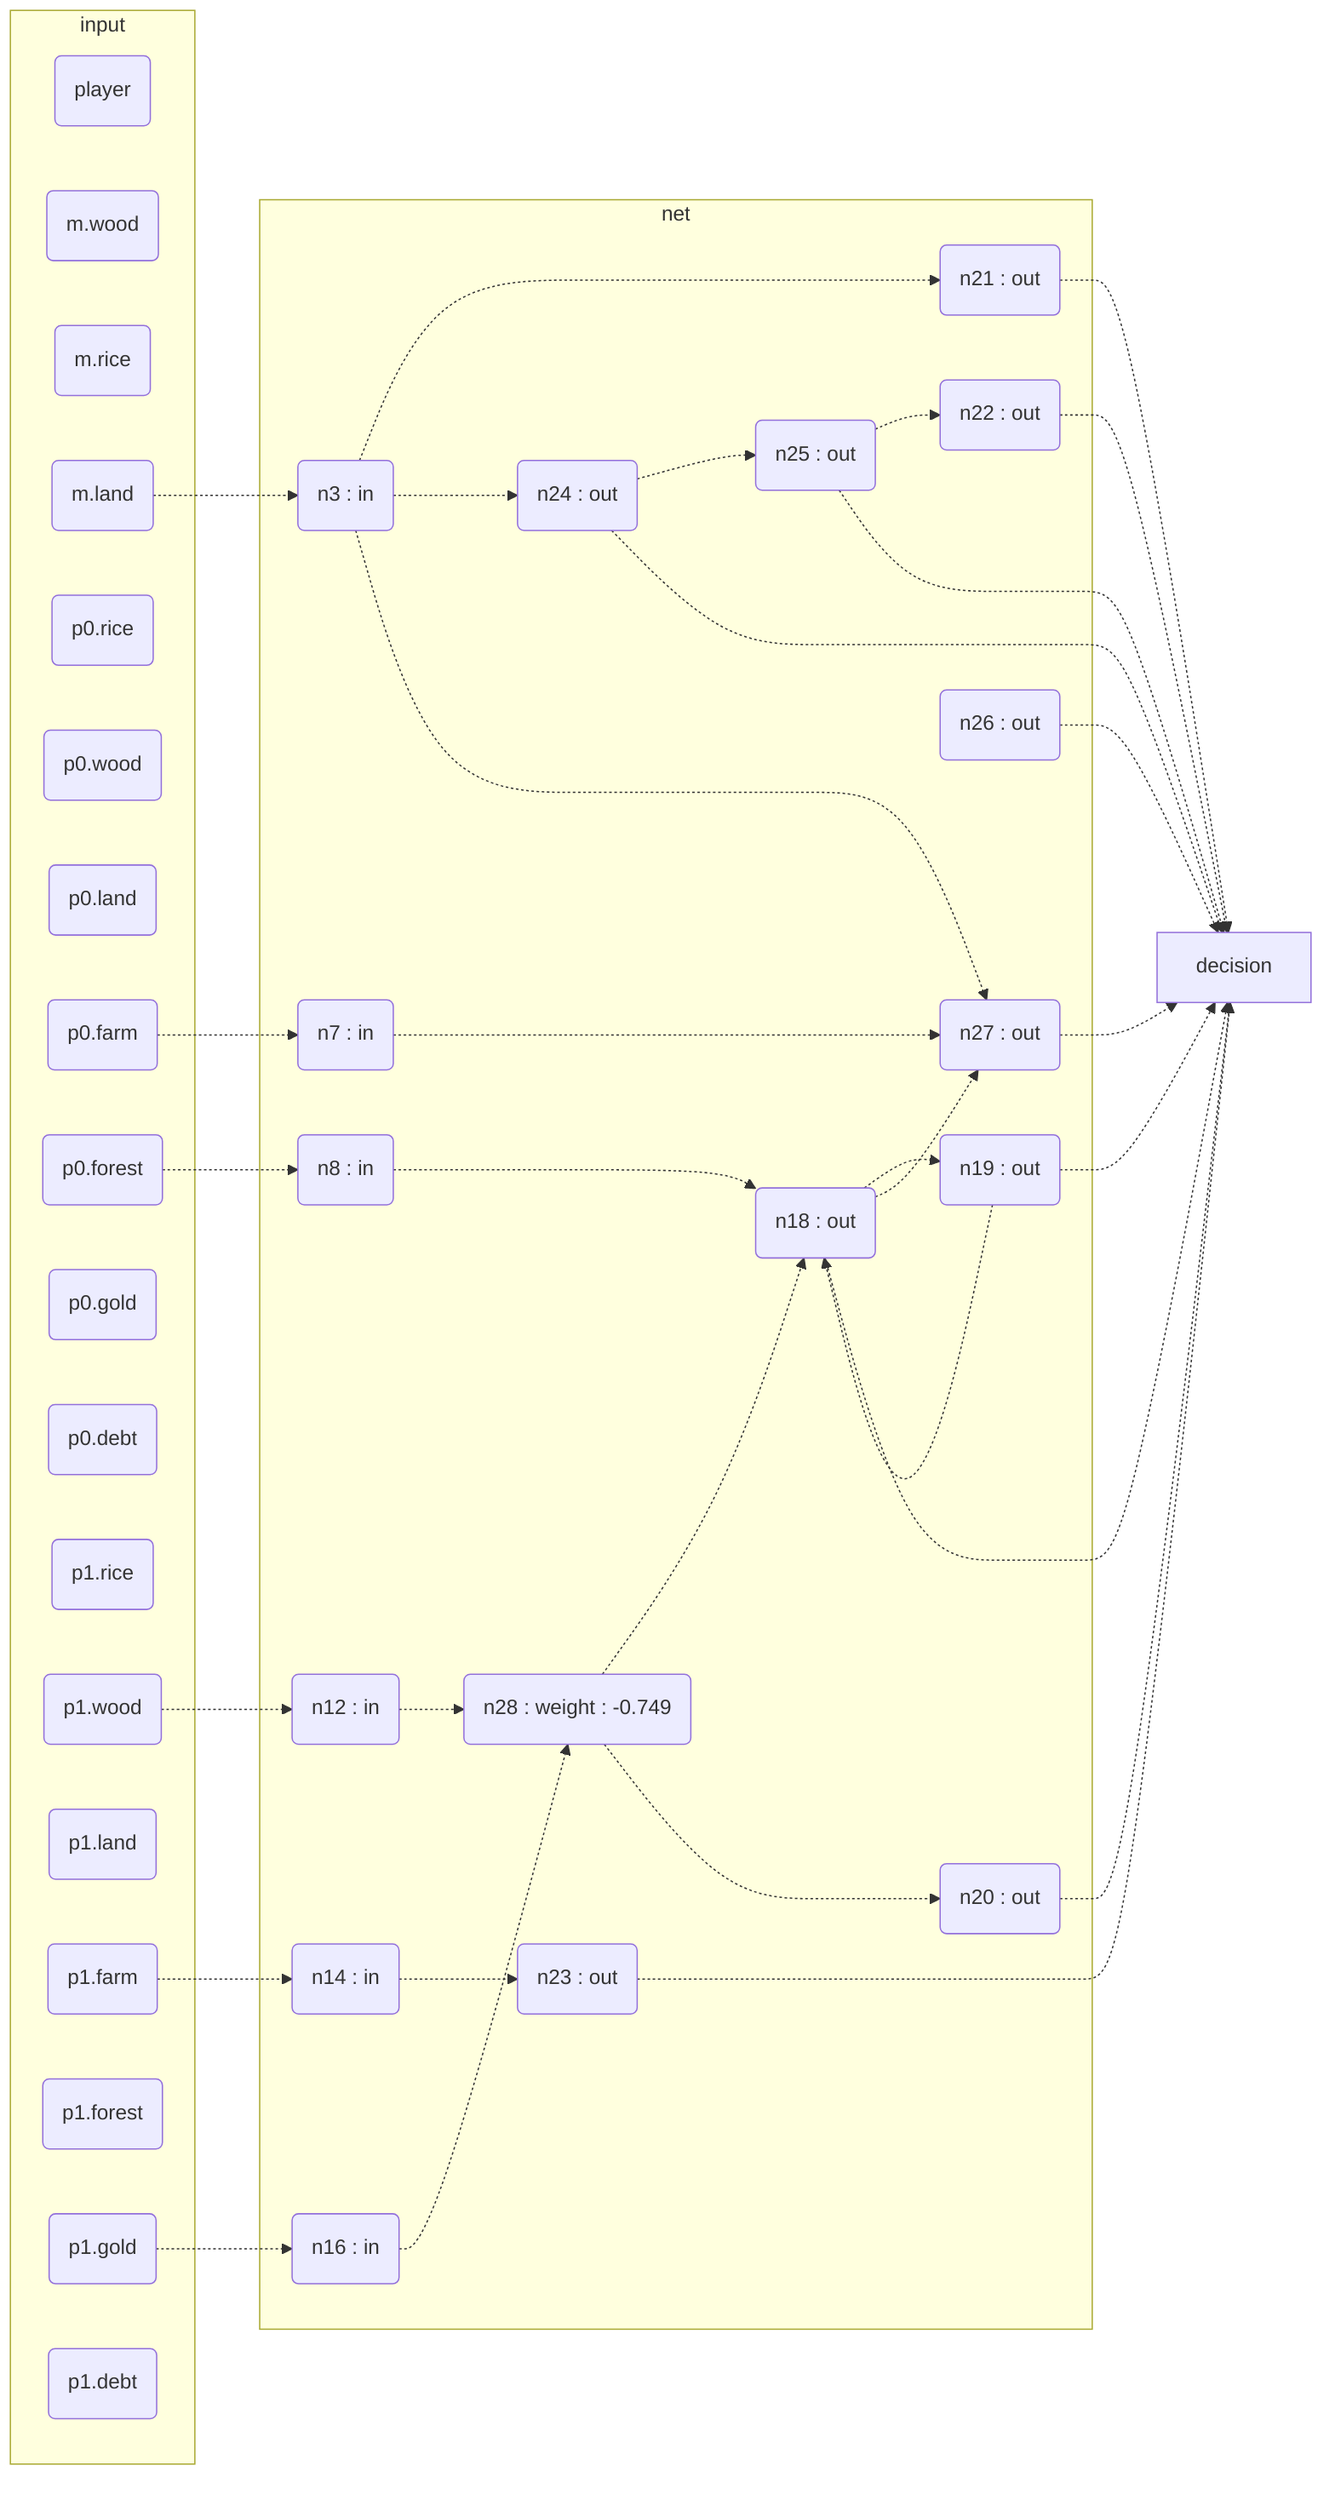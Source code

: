 flowchart LR
subgraph input
i0(player)
i1(m.wood)
i2(m.rice)
i3(m.land)
i4(p0.rice)
i5(p0.wood)
i6(p0.land)
i7(p0.farm)
i8(p0.forest)
i9(p0.gold)
i10(p0.debt)
i11(p1.rice)
i12(p1.wood)
i13(p1.land)
i14(p1.farm)
i15(p1.forest)
i16(p1.gold)
i17(p1.debt)
end
subgraph net
i3 -.-> n3 
n3(n3 : in)
i7 -.-> n7 
n7(n7 : in)
i8 -.-> n8 
n8(n8 : in)
i12 -.-> n12 
n12(n12 : in)
i14 -.-> n14 
n14(n14 : in)
i16 -.-> n16 
n16(n16 : in)
n8 -.-> n18 
n19 -.-> n18 
n28 -.-> n18 
n18(n18 : out)
n18 -.-> n19 
n19(n19 : out)
n28 -.-> n20 
n20(n20 : out)
n3 -.-> n21 
n21(n21 : out)
n25 -.-> n22 
n22(n22 : out)
n14 -.-> n23 
n23(n23 : out)
n3 -.-> n24 
n24(n24 : out)
n24 -.-> n25 
n25(n25 : out)
n26(n26 : out)
n7 -.-> n27 
n18 -.-> n27 
n3 -.-> n27 
n27(n27 : out)
n16 -.-> n28 
n12 -.-> n28 
n28(n28 : weight : -0.749)
end
n18 -.-> decision
n19 -.-> decision
n20 -.-> decision
n21 -.-> decision
n22 -.-> decision
n23 -.-> decision
n24 -.-> decision
n25 -.-> decision
n26 -.-> decision
n27 -.-> decision